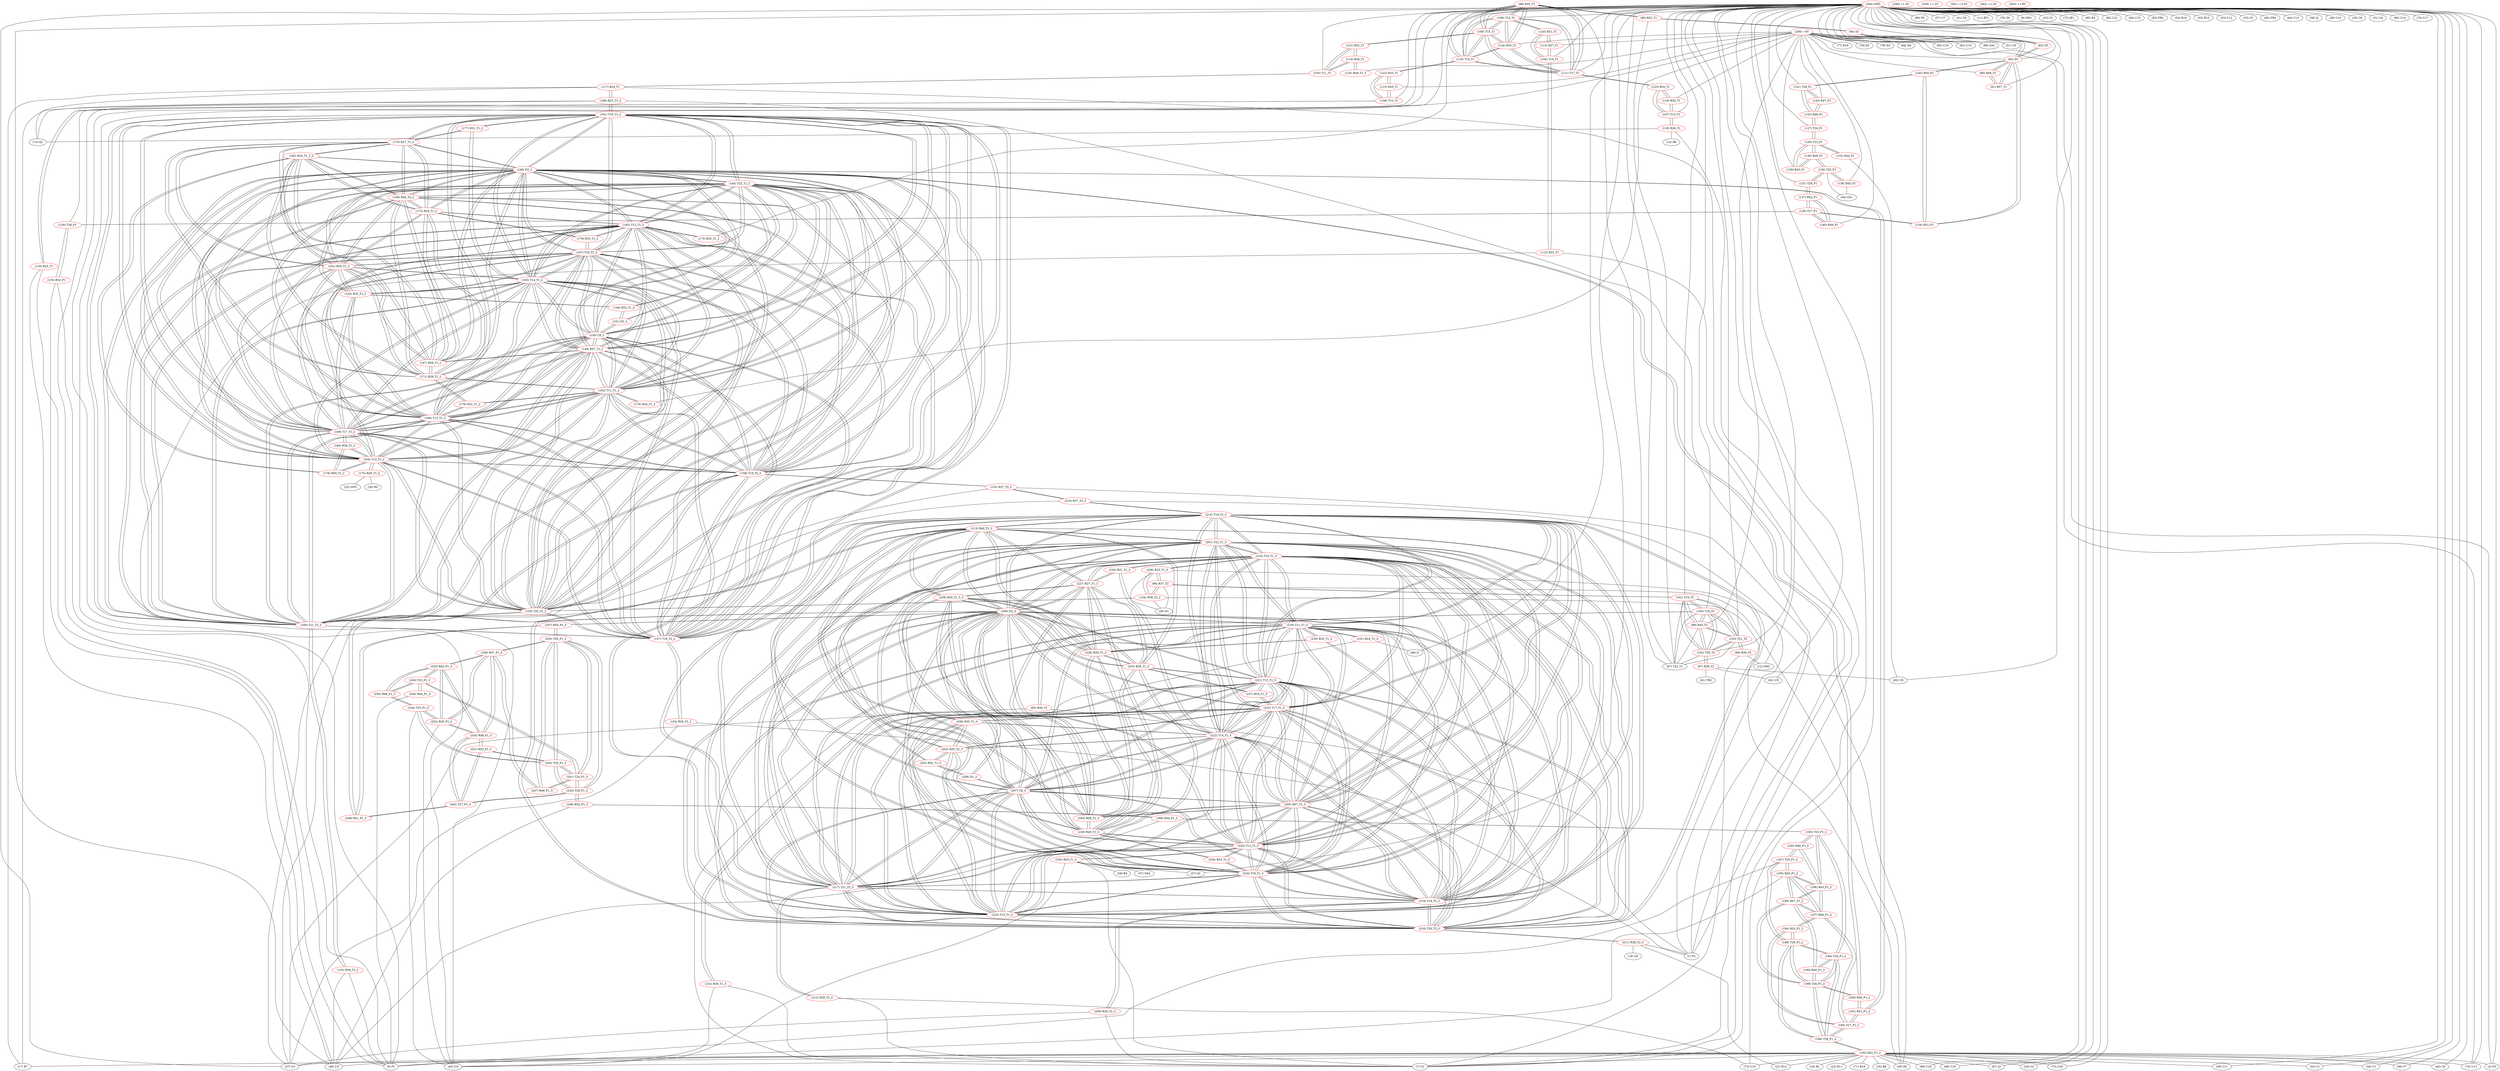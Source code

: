 graph {
	88 [label="(88) R35_T2" color=red]
	89 [label="(89) R52_T1"]
	87 [label="(87) T22_T1"]
	108 [label="(108) T14_T1"]
	109 [label="(109) T15_T1"]
	111 [label="(111) T17_T1"]
	110 [label="(110) T16_T1"]
	124 [label="(124) R35_T1"]
	89 [label="(89) R52_T1" color=red]
	94 [label="(94) D1"]
	88 [label="(88) R35_T2"]
	87 [label="(87) T22_T1"]
	90 [label="(90) R58_T1" color=red]
	91 [label="(91) R57_T1"]
	92 [label="(92) D2"]
	91 [label="(91) R57_T1" color=red]
	92 [label="(92) D2"]
	90 [label="(90) R58_T1"]
	92 [label="(92) D2" color=red]
	94 [label="(94) D1"]
	93 [label="(93) C8"]
	91 [label="(91) R57_T1"]
	90 [label="(90) R58_T1"]
	134 [label="(134) R51_P1"]
	143 [label="(143) R50_P1"]
	93 [label="(93) C8" color=red]
	94 [label="(94) D1"]
	92 [label="(92) D2"]
	94 [label="(94) D1" color=red]
	92 [label="(92) D2"]
	93 [label="(93) C8"]
	89 [label="(89) R52_T1"]
	95 [label="(95) R36_T2" color=red]
	1 [label="(1) P2"]
	37 [label="(37) U3"]
	100 [label="(100) T18_T2"]
	96 [label="(96) R37_T2" color=red]
	29 [label="(29) D1"]
	30 [label="(30) R3"]
	154 [label="(154) R38_T2_2"]
	226 [label="(226) R23_T1_3"]
	101 [label="(101) T19_T2"]
	97 [label="(97) R38_T2" color=red]
	62 [label="(62) U9"]
	63 [label="(63) U8"]
	61 [label="(61) TR2"]
	102 [label="(102) T20_T2"]
	98 [label="(98) R39_T2" color=red]
	12 [label="(12) SW2"]
	7 [label="(7) U2"]
	103 [label="(103) T21_T2"]
	99 [label="(99) R40_T2" color=red]
	102 [label="(102) T20_T2"]
	103 [label="(103) T21_T2"]
	101 [label="(101) T19_T2"]
	87 [label="(87) T22_T1"]
	100 [label="(100) T18_T2"]
	100 [label="(100) T18_T2" color=red]
	102 [label="(102) T20_T2"]
	103 [label="(103) T21_T2"]
	101 [label="(101) T19_T2"]
	99 [label="(99) R40_T2"]
	87 [label="(87) T22_T1"]
	95 [label="(95) R36_T2"]
	101 [label="(101) T19_T2" color=red]
	102 [label="(102) T20_T2"]
	103 [label="(103) T21_T2"]
	99 [label="(99) R40_T2"]
	87 [label="(87) T22_T1"]
	100 [label="(100) T18_T2"]
	96 [label="(96) R37_T2"]
	102 [label="(102) T20_T2" color=red]
	103 [label="(103) T21_T2"]
	101 [label="(101) T19_T2"]
	99 [label="(99) R40_T2"]
	87 [label="(87) T22_T1"]
	100 [label="(100) T18_T2"]
	97 [label="(97) R38_T2"]
	103 [label="(103) T21_T2" color=red]
	102 [label="(102) T20_T2"]
	101 [label="(101) T19_T2"]
	99 [label="(99) R40_T2"]
	87 [label="(87) T22_T1"]
	100 [label="(100) T18_T2"]
	98 [label="(98) R39_T2"]
	104 [label="(104) T10_T1" color=red]
	112 [label="(112) R23_T1"]
	120 [label="(120) R31_T1"]
	113 [label="(113) R27_T1"]
	105 [label="(105) T11_T1" color=red]
	117 [label="(117) R24_T1"]
	121 [label="(121) R32_T1"]
	114 [label="(114) R28_T1"]
	106 [label="(106) T12_T1" color=red]
	122 [label="(122) R33_T1"]
	115 [label="(115) R29_T1"]
	116 [label="(116) R25_T1"]
	107 [label="(107) T13_T1" color=red]
	123 [label="(123) R34_T1"]
	119 [label="(119) R30_T1"]
	118 [label="(118) R26_T1"]
	108 [label="(108) T14_T1" color=red]
	109 [label="(109) T15_T1"]
	111 [label="(111) T17_T1"]
	110 [label="(110) T16_T1"]
	124 [label="(124) R35_T1"]
	88 [label="(88) R35_T2"]
	120 [label="(120) R31_T1"]
	109 [label="(109) T15_T1" color=red]
	108 [label="(108) T14_T1"]
	111 [label="(111) T17_T1"]
	110 [label="(110) T16_T1"]
	124 [label="(124) R35_T1"]
	88 [label="(88) R35_T2"]
	121 [label="(121) R32_T1"]
	110 [label="(110) T16_T1" color=red]
	108 [label="(108) T14_T1"]
	109 [label="(109) T15_T1"]
	111 [label="(111) T17_T1"]
	124 [label="(124) R35_T1"]
	88 [label="(88) R35_T2"]
	122 [label="(122) R33_T1"]
	111 [label="(111) T17_T1" color=red]
	108 [label="(108) T14_T1"]
	109 [label="(109) T15_T1"]
	110 [label="(110) T16_T1"]
	124 [label="(124) R35_T1"]
	88 [label="(88) R35_T2"]
	123 [label="(123) R34_T1"]
	112 [label="(112) R23_T1" color=red]
	7 [label="(7) U2"]
	43 [label="(43) U4"]
	104 [label="(104) T10_T1"]
	113 [label="(113) R27_T1" color=red]
	120 [label="(120) R31_T1"]
	104 [label="(104) T10_T1"]
	114 [label="(114) R28_T1" color=red]
	121 [label="(121) R32_T1"]
	105 [label="(105) T11_T1"]
	125 [label="(125) R28_T1_T"]
	115 [label="(115) R29_T1" color=red]
	122 [label="(122) R33_T1"]
	106 [label="(106) T12_T1"]
	116 [label="(116) R25_T1" color=red]
	40 [label="(40) U5"]
	0 [label="(0) P1"]
	106 [label="(106) T12_T1"]
	117 [label="(117) R24_T1" color=red]
	1 [label="(1) P2"]
	17 [label="(17) R7"]
	13 [label="(13) Q2"]
	169 [label="(169) R23_T1_2"]
	105 [label="(105) T11_T1"]
	118 [label="(118) R26_T1" color=red]
	7 [label="(7) U2"]
	13 [label="(13) Q2"]
	14 [label="(14) R6"]
	107 [label="(107) T13_T1"]
	119 [label="(119) R30_T1" color=red]
	107 [label="(107) T13_T1"]
	123 [label="(123) R34_T1"]
	120 [label="(120) R31_T1" color=red]
	113 [label="(113) R27_T1"]
	104 [label="(104) T10_T1"]
	108 [label="(108) T14_T1"]
	121 [label="(121) R32_T1" color=red]
	109 [label="(109) T15_T1"]
	105 [label="(105) T11_T1"]
	114 [label="(114) R28_T1"]
	122 [label="(122) R33_T1" color=red]
	110 [label="(110) T16_T1"]
	115 [label="(115) R29_T1"]
	106 [label="(106) T12_T1"]
	123 [label="(123) R34_T1" color=red]
	111 [label="(111) T17_T1"]
	107 [label="(107) T13_T1"]
	119 [label="(119) R30_T1"]
	124 [label="(124) R35_T1" color=red]
	108 [label="(108) T14_T1"]
	109 [label="(109) T15_T1"]
	111 [label="(111) T17_T1"]
	110 [label="(110) T16_T1"]
	88 [label="(88) R35_T2"]
	125 [label="(125) R28_T1_T" color=red]
	114 [label="(114) R28_T1"]
	126 [label="(126) T23_P1" color=red]
	136 [label="(136) R48_P1"]
	139 [label="(139) R43_P1"]
	127 [label="(127) T24_P1"]
	132 [label="(132) R44_P1"]
	127 [label="(127) T24_P1" color=red]
	133 [label="(133) R46_P1"]
	126 [label="(126) T23_P1"]
	128 [label="(128) T27_P1" color=red]
	134 [label="(134) R51_P1"]
	129 [label="(129) T28_P1"]
	137 [label="(137) R53_P1"]
	140 [label="(140) R49_P1"]
	129 [label="(129) T28_P1" color=red]
	135 [label="(135) R52_P1"]
	128 [label="(128) T27_P1"]
	130 [label="(130) T25_P1" color=red]
	131 [label="(131) T29_P1"]
	136 [label="(136) R48_P1"]
	138 [label="(138) R45_P1"]
	44 [label="(44) GS1"]
	131 [label="(131) T29_P1" color=red]
	130 [label="(130) T25_P1"]
	137 [label="(137) R53_P1"]
	132 [label="(132) R44_P1" color=red]
	63 [label="(63) U8"]
	126 [label="(126) T23_P1"]
	133 [label="(133) R46_P1" color=red]
	141 [label="(141) T26_P1"]
	142 [label="(142) R47_P1"]
	127 [label="(127) T24_P1"]
	134 [label="(134) R51_P1" color=red]
	128 [label="(128) T27_P1"]
	143 [label="(143) R50_P1"]
	92 [label="(92) D2"]
	135 [label="(135) R52_P1" color=red]
	40 [label="(40) U5"]
	0 [label="(0) P1"]
	129 [label="(129) T28_P1"]
	136 [label="(136) R48_P1" color=red]
	130 [label="(130) T25_P1"]
	126 [label="(126) T23_P1"]
	139 [label="(139) R43_P1"]
	137 [label="(137) R53_P1" color=red]
	131 [label="(131) T29_P1"]
	128 [label="(128) T27_P1"]
	140 [label="(140) R49_P1"]
	138 [label="(138) R45_P1" color=red]
	130 [label="(130) T25_P1"]
	44 [label="(44) GS1"]
	139 [label="(139) R43_P1" color=red]
	136 [label="(136) R48_P1"]
	126 [label="(126) T23_P1"]
	140 [label="(140) R49_P1" color=red]
	128 [label="(128) T27_P1"]
	137 [label="(137) R53_P1"]
	141 [label="(141) T26_P1" color=red]
	143 [label="(143) R50_P1"]
	133 [label="(133) R46_P1"]
	142 [label="(142) R47_P1"]
	142 [label="(142) R47_P1" color=red]
	141 [label="(141) T26_P1"]
	133 [label="(133) R46_P1"]
	143 [label="(143) R50_P1" color=red]
	141 [label="(141) T26_P1"]
	134 [label="(134) R51_P1"]
	92 [label="(92) D2"]
	144 [label="(144) T22_T1_2" color=red]
	161 [label="(161) T10_T1_2"]
	162 [label="(162) T11_T1_2"]
	163 [label="(163) T12_T1_2"]
	164 [label="(164) T13_T1_2"]
	159 [label="(159) T20_T2_2"]
	165 [label="(165) T14_T1_2"]
	166 [label="(166) T15_T1_2"]
	157 [label="(157) T18_T2_2"]
	160 [label="(160) T21_T2_2"]
	158 [label="(158) T19_T2_2"]
	150 [label="(150) C8_2"]
	167 [label="(167) T16_T1_2"]
	168 [label="(168) T17_T1_2"]
	149 [label="(149) D2_2"]
	148 [label="(148) R57_T1_2"]
	145 [label="(145) R35_T2_2"]
	146 [label="(146) R52_T1_2"]
	156 [label="(156) R40_T2_2"]
	145 [label="(145) R35_T2_2" color=red]
	146 [label="(146) R52_T1_2"]
	144 [label="(144) T22_T1_2"]
	165 [label="(165) T14_T1_2"]
	166 [label="(166) T15_T1_2"]
	168 [label="(168) T17_T1_2"]
	167 [label="(167) T16_T1_2"]
	181 [label="(181) R35_T1_2"]
	146 [label="(146) R52_T1_2" color=red]
	151 [label="(151) D1_2"]
	145 [label="(145) R35_T2_2"]
	144 [label="(144) T22_T1_2"]
	147 [label="(147) R58_T1_2" color=red]
	149 [label="(149) D2_2"]
	156 [label="(156) R40_T2_2"]
	170 [label="(170) R27_T1_2"]
	171 [label="(171) R28_T1_2"]
	172 [label="(172) R29_T1_2"]
	182 [label="(182) R30_T1_T_2"]
	181 [label="(181) R35_T1_2"]
	148 [label="(148) R57_T1_2"]
	148 [label="(148) R57_T1_2" color=red]
	161 [label="(161) T10_T1_2"]
	162 [label="(162) T11_T1_2"]
	163 [label="(163) T12_T1_2"]
	164 [label="(164) T13_T1_2"]
	159 [label="(159) T20_T2_2"]
	165 [label="(165) T14_T1_2"]
	166 [label="(166) T15_T1_2"]
	157 [label="(157) T18_T2_2"]
	160 [label="(160) T21_T2_2"]
	158 [label="(158) T19_T2_2"]
	150 [label="(150) C8_2"]
	167 [label="(167) T16_T1_2"]
	168 [label="(168) T17_T1_2"]
	149 [label="(149) D2_2"]
	144 [label="(144) T22_T1_2"]
	147 [label="(147) R58_T1_2"]
	149 [label="(149) D2_2" color=red]
	147 [label="(147) R58_T1_2"]
	156 [label="(156) R40_T2_2"]
	170 [label="(170) R27_T1_2"]
	171 [label="(171) R28_T1_2"]
	172 [label="(172) R29_T1_2"]
	182 [label="(182) R30_T1_T_2"]
	181 [label="(181) R35_T1_2"]
	161 [label="(161) T10_T1_2"]
	162 [label="(162) T11_T1_2"]
	163 [label="(163) T12_T1_2"]
	164 [label="(164) T13_T1_2"]
	159 [label="(159) T20_T2_2"]
	165 [label="(165) T14_T1_2"]
	166 [label="(166) T15_T1_2"]
	157 [label="(157) T18_T2_2"]
	160 [label="(160) T21_T2_2"]
	158 [label="(158) T19_T2_2"]
	150 [label="(150) C8_2"]
	167 [label="(167) T16_T1_2"]
	168 [label="(168) T17_T1_2"]
	144 [label="(144) T22_T1_2"]
	148 [label="(148) R57_T1_2"]
	151 [label="(151) D1_2"]
	191 [label="(191) R51_P1_2"]
	200 [label="(200) R50_P1_2"]
	150 [label="(150) C8_2" color=red]
	161 [label="(161) T10_T1_2"]
	162 [label="(162) T11_T1_2"]
	163 [label="(163) T12_T1_2"]
	164 [label="(164) T13_T1_2"]
	159 [label="(159) T20_T2_2"]
	165 [label="(165) T14_T1_2"]
	166 [label="(166) T15_T1_2"]
	157 [label="(157) T18_T2_2"]
	160 [label="(160) T21_T2_2"]
	158 [label="(158) T19_T2_2"]
	167 [label="(167) T16_T1_2"]
	168 [label="(168) T17_T1_2"]
	149 [label="(149) D2_2"]
	144 [label="(144) T22_T1_2"]
	148 [label="(148) R57_T1_2"]
	151 [label="(151) D1_2"]
	151 [label="(151) D1_2" color=red]
	149 [label="(149) D2_2"]
	150 [label="(150) C8_2"]
	146 [label="(146) R52_T1_2"]
	152 [label="(152) R36_T2_2" color=red]
	1 [label="(1) P2"]
	37 [label="(37) U3"]
	157 [label="(157) T18_T2_2"]
	153 [label="(153) R37_T2_2" color=red]
	37 [label="(37) U3"]
	1 [label="(1) P2"]
	210 [label="(210) R37_T2_3"]
	158 [label="(158) T19_T2_2"]
	154 [label="(154) R38_T2_2" color=red]
	29 [label="(29) D1"]
	30 [label="(30) R3"]
	96 [label="(96) R37_T2"]
	226 [label="(226) R23_T1_3"]
	159 [label="(159) T20_T2_2"]
	155 [label="(155) R39_T2_2" color=red]
	0 [label="(0) P1"]
	40 [label="(40) U5"]
	160 [label="(160) T21_T2_2"]
	156 [label="(156) R40_T2_2" color=red]
	149 [label="(149) D2_2"]
	147 [label="(147) R58_T1_2"]
	170 [label="(170) R27_T1_2"]
	171 [label="(171) R28_T1_2"]
	172 [label="(172) R29_T1_2"]
	182 [label="(182) R30_T1_T_2"]
	181 [label="(181) R35_T1_2"]
	159 [label="(159) T20_T2_2"]
	160 [label="(160) T21_T2_2"]
	158 [label="(158) T19_T2_2"]
	144 [label="(144) T22_T1_2"]
	157 [label="(157) T18_T2_2"]
	157 [label="(157) T18_T2_2" color=red]
	161 [label="(161) T10_T1_2"]
	162 [label="(162) T11_T1_2"]
	163 [label="(163) T12_T1_2"]
	164 [label="(164) T13_T1_2"]
	159 [label="(159) T20_T2_2"]
	165 [label="(165) T14_T1_2"]
	166 [label="(166) T15_T1_2"]
	160 [label="(160) T21_T2_2"]
	158 [label="(158) T19_T2_2"]
	150 [label="(150) C8_2"]
	167 [label="(167) T16_T1_2"]
	168 [label="(168) T17_T1_2"]
	149 [label="(149) D2_2"]
	144 [label="(144) T22_T1_2"]
	148 [label="(148) R57_T1_2"]
	156 [label="(156) R40_T2_2"]
	152 [label="(152) R36_T2_2"]
	158 [label="(158) T19_T2_2" color=red]
	161 [label="(161) T10_T1_2"]
	162 [label="(162) T11_T1_2"]
	163 [label="(163) T12_T1_2"]
	164 [label="(164) T13_T1_2"]
	159 [label="(159) T20_T2_2"]
	165 [label="(165) T14_T1_2"]
	166 [label="(166) T15_T1_2"]
	157 [label="(157) T18_T2_2"]
	160 [label="(160) T21_T2_2"]
	150 [label="(150) C8_2"]
	167 [label="(167) T16_T1_2"]
	168 [label="(168) T17_T1_2"]
	149 [label="(149) D2_2"]
	144 [label="(144) T22_T1_2"]
	148 [label="(148) R57_T1_2"]
	156 [label="(156) R40_T2_2"]
	153 [label="(153) R37_T2_2"]
	159 [label="(159) T20_T2_2" color=red]
	161 [label="(161) T10_T1_2"]
	162 [label="(162) T11_T1_2"]
	163 [label="(163) T12_T1_2"]
	164 [label="(164) T13_T1_2"]
	165 [label="(165) T14_T1_2"]
	166 [label="(166) T15_T1_2"]
	157 [label="(157) T18_T2_2"]
	160 [label="(160) T21_T2_2"]
	158 [label="(158) T19_T2_2"]
	150 [label="(150) C8_2"]
	167 [label="(167) T16_T1_2"]
	168 [label="(168) T17_T1_2"]
	149 [label="(149) D2_2"]
	144 [label="(144) T22_T1_2"]
	148 [label="(148) R57_T1_2"]
	156 [label="(156) R40_T2_2"]
	154 [label="(154) R38_T2_2"]
	160 [label="(160) T21_T2_2" color=red]
	161 [label="(161) T10_T1_2"]
	162 [label="(162) T11_T1_2"]
	163 [label="(163) T12_T1_2"]
	164 [label="(164) T13_T1_2"]
	159 [label="(159) T20_T2_2"]
	165 [label="(165) T14_T1_2"]
	166 [label="(166) T15_T1_2"]
	157 [label="(157) T18_T2_2"]
	158 [label="(158) T19_T2_2"]
	150 [label="(150) C8_2"]
	167 [label="(167) T16_T1_2"]
	168 [label="(168) T17_T1_2"]
	149 [label="(149) D2_2"]
	144 [label="(144) T22_T1_2"]
	148 [label="(148) R57_T1_2"]
	156 [label="(156) R40_T2_2"]
	155 [label="(155) R39_T2_2"]
	161 [label="(161) T10_T1_2" color=red]
	162 [label="(162) T11_T1_2"]
	163 [label="(163) T12_T1_2"]
	164 [label="(164) T13_T1_2"]
	159 [label="(159) T20_T2_2"]
	165 [label="(165) T14_T1_2"]
	166 [label="(166) T15_T1_2"]
	157 [label="(157) T18_T2_2"]
	160 [label="(160) T21_T2_2"]
	158 [label="(158) T19_T2_2"]
	150 [label="(150) C8_2"]
	167 [label="(167) T16_T1_2"]
	168 [label="(168) T17_T1_2"]
	149 [label="(149) D2_2"]
	144 [label="(144) T22_T1_2"]
	148 [label="(148) R57_T1_2"]
	169 [label="(169) R23_T1_2"]
	177 [label="(177) R31_T1_2"]
	170 [label="(170) R27_T1_2"]
	162 [label="(162) T11_T1_2" color=red]
	161 [label="(161) T10_T1_2"]
	163 [label="(163) T12_T1_2"]
	164 [label="(164) T13_T1_2"]
	159 [label="(159) T20_T2_2"]
	165 [label="(165) T14_T1_2"]
	166 [label="(166) T15_T1_2"]
	157 [label="(157) T18_T2_2"]
	160 [label="(160) T21_T2_2"]
	158 [label="(158) T19_T2_2"]
	150 [label="(150) C8_2"]
	167 [label="(167) T16_T1_2"]
	168 [label="(168) T17_T1_2"]
	149 [label="(149) D2_2"]
	144 [label="(144) T22_T1_2"]
	148 [label="(148) R57_T1_2"]
	174 [label="(174) R24_T1_2"]
	178 [label="(178) R32_T1_2"]
	171 [label="(171) R28_T1_2"]
	163 [label="(163) T12_T1_2" color=red]
	161 [label="(161) T10_T1_2"]
	162 [label="(162) T11_T1_2"]
	164 [label="(164) T13_T1_2"]
	159 [label="(159) T20_T2_2"]
	165 [label="(165) T14_T1_2"]
	166 [label="(166) T15_T1_2"]
	157 [label="(157) T18_T2_2"]
	160 [label="(160) T21_T2_2"]
	158 [label="(158) T19_T2_2"]
	150 [label="(150) C8_2"]
	167 [label="(167) T16_T1_2"]
	168 [label="(168) T17_T1_2"]
	149 [label="(149) D2_2"]
	144 [label="(144) T22_T1_2"]
	148 [label="(148) R57_T1_2"]
	179 [label="(179) R33_T1_2"]
	172 [label="(172) R29_T1_2"]
	173 [label="(173) R25_T1_2"]
	164 [label="(164) T13_T1_2" color=red]
	161 [label="(161) T10_T1_2"]
	162 [label="(162) T11_T1_2"]
	163 [label="(163) T12_T1_2"]
	159 [label="(159) T20_T2_2"]
	165 [label="(165) T14_T1_2"]
	166 [label="(166) T15_T1_2"]
	157 [label="(157) T18_T2_2"]
	160 [label="(160) T21_T2_2"]
	158 [label="(158) T19_T2_2"]
	150 [label="(150) C8_2"]
	167 [label="(167) T16_T1_2"]
	168 [label="(168) T17_T1_2"]
	149 [label="(149) D2_2"]
	144 [label="(144) T22_T1_2"]
	148 [label="(148) R57_T1_2"]
	180 [label="(180) R34_T1_2"]
	176 [label="(176) R30_T1_2"]
	175 [label="(175) R26_T1_2"]
	165 [label="(165) T14_T1_2" color=red]
	161 [label="(161) T10_T1_2"]
	162 [label="(162) T11_T1_2"]
	163 [label="(163) T12_T1_2"]
	164 [label="(164) T13_T1_2"]
	159 [label="(159) T20_T2_2"]
	166 [label="(166) T15_T1_2"]
	157 [label="(157) T18_T2_2"]
	160 [label="(160) T21_T2_2"]
	158 [label="(158) T19_T2_2"]
	150 [label="(150) C8_2"]
	167 [label="(167) T16_T1_2"]
	168 [label="(168) T17_T1_2"]
	149 [label="(149) D2_2"]
	144 [label="(144) T22_T1_2"]
	148 [label="(148) R57_T1_2"]
	181 [label="(181) R35_T1_2"]
	145 [label="(145) R35_T2_2"]
	177 [label="(177) R31_T1_2"]
	166 [label="(166) T15_T1_2" color=red]
	161 [label="(161) T10_T1_2"]
	162 [label="(162) T11_T1_2"]
	163 [label="(163) T12_T1_2"]
	164 [label="(164) T13_T1_2"]
	159 [label="(159) T20_T2_2"]
	165 [label="(165) T14_T1_2"]
	157 [label="(157) T18_T2_2"]
	160 [label="(160) T21_T2_2"]
	158 [label="(158) T19_T2_2"]
	150 [label="(150) C8_2"]
	167 [label="(167) T16_T1_2"]
	168 [label="(168) T17_T1_2"]
	149 [label="(149) D2_2"]
	144 [label="(144) T22_T1_2"]
	148 [label="(148) R57_T1_2"]
	181 [label="(181) R35_T1_2"]
	145 [label="(145) R35_T2_2"]
	178 [label="(178) R32_T1_2"]
	167 [label="(167) T16_T1_2" color=red]
	161 [label="(161) T10_T1_2"]
	162 [label="(162) T11_T1_2"]
	163 [label="(163) T12_T1_2"]
	164 [label="(164) T13_T1_2"]
	159 [label="(159) T20_T2_2"]
	165 [label="(165) T14_T1_2"]
	166 [label="(166) T15_T1_2"]
	157 [label="(157) T18_T2_2"]
	160 [label="(160) T21_T2_2"]
	158 [label="(158) T19_T2_2"]
	150 [label="(150) C8_2"]
	168 [label="(168) T17_T1_2"]
	149 [label="(149) D2_2"]
	144 [label="(144) T22_T1_2"]
	148 [label="(148) R57_T1_2"]
	181 [label="(181) R35_T1_2"]
	145 [label="(145) R35_T2_2"]
	179 [label="(179) R33_T1_2"]
	168 [label="(168) T17_T1_2" color=red]
	161 [label="(161) T10_T1_2"]
	162 [label="(162) T11_T1_2"]
	163 [label="(163) T12_T1_2"]
	164 [label="(164) T13_T1_2"]
	159 [label="(159) T20_T2_2"]
	165 [label="(165) T14_T1_2"]
	166 [label="(166) T15_T1_2"]
	157 [label="(157) T18_T2_2"]
	160 [label="(160) T21_T2_2"]
	158 [label="(158) T19_T2_2"]
	150 [label="(150) C8_2"]
	167 [label="(167) T16_T1_2"]
	149 [label="(149) D2_2"]
	144 [label="(144) T22_T1_2"]
	148 [label="(148) R57_T1_2"]
	181 [label="(181) R35_T1_2"]
	145 [label="(145) R35_T2_2"]
	180 [label="(180) R34_T1_2"]
	169 [label="(169) R23_T1_2" color=red]
	1 [label="(1) P2"]
	17 [label="(17) R7"]
	13 [label="(13) Q2"]
	117 [label="(117) R24_T1"]
	161 [label="(161) T10_T1_2"]
	170 [label="(170) R27_T1_2" color=red]
	149 [label="(149) D2_2"]
	147 [label="(147) R58_T1_2"]
	156 [label="(156) R40_T2_2"]
	171 [label="(171) R28_T1_2"]
	172 [label="(172) R29_T1_2"]
	182 [label="(182) R30_T1_T_2"]
	181 [label="(181) R35_T1_2"]
	177 [label="(177) R31_T1_2"]
	161 [label="(161) T10_T1_2"]
	171 [label="(171) R28_T1_2" color=red]
	149 [label="(149) D2_2"]
	147 [label="(147) R58_T1_2"]
	156 [label="(156) R40_T2_2"]
	170 [label="(170) R27_T1_2"]
	172 [label="(172) R29_T1_2"]
	182 [label="(182) R30_T1_T_2"]
	181 [label="(181) R35_T1_2"]
	178 [label="(178) R32_T1_2"]
	162 [label="(162) T11_T1_2"]
	172 [label="(172) R29_T1_2" color=red]
	149 [label="(149) D2_2"]
	147 [label="(147) R58_T1_2"]
	156 [label="(156) R40_T2_2"]
	170 [label="(170) R27_T1_2"]
	171 [label="(171) R28_T1_2"]
	182 [label="(182) R30_T1_T_2"]
	181 [label="(181) R35_T1_2"]
	179 [label="(179) R33_T1_2"]
	163 [label="(163) T12_T1_2"]
	173 [label="(173) R25_T1_2" color=red]
	163 [label="(163) T12_T1_2"]
	174 [label="(174) R24_T1_2" color=red]
	162 [label="(162) T11_T1_2"]
	175 [label="(175) R26_T1_2" color=red]
	26 [label="(26) R5"]
	25 [label="(25) SW3"]
	164 [label="(164) T13_T1_2"]
	176 [label="(176) R30_T1_2" color=red]
	164 [label="(164) T13_T1_2"]
	180 [label="(180) R34_T1_2"]
	182 [label="(182) R30_T1_T_2"]
	177 [label="(177) R31_T1_2" color=red]
	170 [label="(170) R27_T1_2"]
	161 [label="(161) T10_T1_2"]
	165 [label="(165) T14_T1_2"]
	178 [label="(178) R32_T1_2" color=red]
	166 [label="(166) T15_T1_2"]
	162 [label="(162) T11_T1_2"]
	171 [label="(171) R28_T1_2"]
	179 [label="(179) R33_T1_2" color=red]
	167 [label="(167) T16_T1_2"]
	172 [label="(172) R29_T1_2"]
	163 [label="(163) T12_T1_2"]
	180 [label="(180) R34_T1_2" color=red]
	168 [label="(168) T17_T1_2"]
	164 [label="(164) T13_T1_2"]
	176 [label="(176) R30_T1_2"]
	181 [label="(181) R35_T1_2" color=red]
	149 [label="(149) D2_2"]
	147 [label="(147) R58_T1_2"]
	156 [label="(156) R40_T2_2"]
	170 [label="(170) R27_T1_2"]
	171 [label="(171) R28_T1_2"]
	172 [label="(172) R29_T1_2"]
	182 [label="(182) R30_T1_T_2"]
	165 [label="(165) T14_T1_2"]
	166 [label="(166) T15_T1_2"]
	168 [label="(168) T17_T1_2"]
	167 [label="(167) T16_T1_2"]
	145 [label="(145) R35_T2_2"]
	182 [label="(182) R30_T1_T_2" color=red]
	149 [label="(149) D2_2"]
	147 [label="(147) R58_T1_2"]
	156 [label="(156) R40_T2_2"]
	170 [label="(170) R27_T1_2"]
	171 [label="(171) R28_T1_2"]
	172 [label="(172) R29_T1_2"]
	181 [label="(181) R35_T1_2"]
	176 [label="(176) R30_T1_2"]
	183 [label="(183) T23_P1_2" color=red]
	193 [label="(193) R48_P1_2"]
	196 [label="(196) R43_P1_2"]
	184 [label="(184) T24_P1_2"]
	189 [label="(189) R44_P1_2"]
	184 [label="(184) T24_P1_2" color=red]
	198 [label="(198) T26_P1_2"]
	188 [label="(188) T29_P1_2"]
	186 [label="(186) T28_P1_2"]
	190 [label="(190) R46_P1_2"]
	183 [label="(183) T23_P1_2"]
	185 [label="(185) T27_P1_2" color=red]
	191 [label="(191) R51_P1_2"]
	186 [label="(186) T28_P1_2"]
	194 [label="(194) R53_P1_2"]
	197 [label="(197) R49_P1_2"]
	186 [label="(186) T28_P1_2" color=red]
	198 [label="(198) T26_P1_2"]
	184 [label="(184) T24_P1_2"]
	188 [label="(188) T29_P1_2"]
	192 [label="(192) R52_P1_2"]
	185 [label="(185) T27_P1_2"]
	187 [label="(187) T25_P1_2" color=red]
	188 [label="(188) T29_P1_2"]
	193 [label="(193) R48_P1_2"]
	195 [label="(195) R45_P1_2"]
	0 [label="(0) P1"]
	188 [label="(188) T29_P1_2" color=red]
	198 [label="(198) T26_P1_2"]
	184 [label="(184) T24_P1_2"]
	186 [label="(186) T28_P1_2"]
	187 [label="(187) T25_P1_2"]
	194 [label="(194) R53_P1_2"]
	189 [label="(189) R44_P1_2" color=red]
	40 [label="(40) U5"]
	249 [label="(249) R52_P1_3"]
	183 [label="(183) T23_P1_2"]
	190 [label="(190) R46_P1_2" color=red]
	198 [label="(198) T26_P1_2"]
	199 [label="(199) R47_P1_2"]
	184 [label="(184) T24_P1_2"]
	191 [label="(191) R51_P1_2" color=red]
	185 [label="(185) T27_P1_2"]
	200 [label="(200) R50_P1_2"]
	149 [label="(149) D2_2"]
	192 [label="(192) R52_P1_2" color=red]
	30 [label="(30) R3"]
	69 [label="(69) C18"]
	73 [label="(73) U10"]
	68 [label="(68) C16"]
	67 [label="(67) J3"]
	21 [label="(21) R12"]
	22 [label="(22) R11"]
	24 [label="(24) C3"]
	71 [label="(71) R18"]
	74 [label="(74) U11"]
	75 [label="(75) C20"]
	39 [label="(39) C11"]
	7 [label="(7) U2"]
	37 [label="(37) U3"]
	16 [label="(16) R8"]
	32 [label="(32) C1"]
	34 [label="(34) U1"]
	36 [label="(36) C7"]
	2 [label="(2) P3"]
	43 [label="(43) U4"]
	10 [label="(10) R1"]
	42 [label="(42) C9"]
	17 [label="(17) R7"]
	0 [label="(0) P1"]
	40 [label="(40) U5"]
	186 [label="(186) T28_P1_2"]
	193 [label="(193) R48_P1_2" color=red]
	187 [label="(187) T25_P1_2"]
	183 [label="(183) T23_P1_2"]
	196 [label="(196) R43_P1_2"]
	194 [label="(194) R53_P1_2" color=red]
	188 [label="(188) T29_P1_2"]
	185 [label="(185) T27_P1_2"]
	197 [label="(197) R49_P1_2"]
	195 [label="(195) R45_P1_2" color=red]
	199 [label="(199) R47_P1_2"]
	196 [label="(196) R43_P1_2"]
	197 [label="(197) R49_P1_2"]
	187 [label="(187) T25_P1_2"]
	0 [label="(0) P1"]
	196 [label="(196) R43_P1_2" color=red]
	193 [label="(193) R48_P1_2"]
	183 [label="(183) T23_P1_2"]
	199 [label="(199) R47_P1_2"]
	195 [label="(195) R45_P1_2"]
	197 [label="(197) R49_P1_2"]
	197 [label="(197) R49_P1_2" color=red]
	199 [label="(199) R47_P1_2"]
	195 [label="(195) R45_P1_2"]
	196 [label="(196) R43_P1_2"]
	185 [label="(185) T27_P1_2"]
	194 [label="(194) R53_P1_2"]
	198 [label="(198) T26_P1_2" color=red]
	200 [label="(200) R50_P1_2"]
	184 [label="(184) T24_P1_2"]
	188 [label="(188) T29_P1_2"]
	186 [label="(186) T28_P1_2"]
	190 [label="(190) R46_P1_2"]
	199 [label="(199) R47_P1_2"]
	199 [label="(199) R47_P1_2" color=red]
	195 [label="(195) R45_P1_2"]
	196 [label="(196) R43_P1_2"]
	197 [label="(197) R49_P1_2"]
	198 [label="(198) T26_P1_2"]
	190 [label="(190) R46_P1_2"]
	200 [label="(200) R50_P1_2" color=red]
	198 [label="(198) T26_P1_2"]
	191 [label="(191) R51_P1_2"]
	149 [label="(149) D2_2"]
	201 [label="(201) T22_T1_3" color=red]
	218 [label="(218) T10_T1_3"]
	219 [label="(219) T11_T1_3"]
	220 [label="(220) T12_T1_3"]
	221 [label="(221) T13_T1_3"]
	216 [label="(216) T20_T2_3"]
	222 [label="(222) T14_T1_3"]
	223 [label="(223) T15_T1_3"]
	214 [label="(214) T18_T2_3"]
	217 [label="(217) T21_T2_3"]
	215 [label="(215) T19_T2_3"]
	207 [label="(207) C8_3"]
	224 [label="(224) T16_T1_3"]
	225 [label="(225) T17_T1_3"]
	206 [label="(206) D2_3"]
	205 [label="(205) R57_T1_3"]
	202 [label="(202) R35_T2_3"]
	203 [label="(203) R52_T1_3"]
	213 [label="(213) R40_T2_3"]
	202 [label="(202) R35_T2_3" color=red]
	203 [label="(203) R52_T1_3"]
	201 [label="(201) T22_T1_3"]
	222 [label="(222) T14_T1_3"]
	223 [label="(223) T15_T1_3"]
	225 [label="(225) T17_T1_3"]
	224 [label="(224) T16_T1_3"]
	238 [label="(238) R35_T1_3"]
	203 [label="(203) R52_T1_3" color=red]
	208 [label="(208) D1_3"]
	202 [label="(202) R35_T2_3"]
	201 [label="(201) T22_T1_3"]
	204 [label="(204) R58_T1_3" color=red]
	206 [label="(206) D2_3"]
	213 [label="(213) R40_T2_3"]
	227 [label="(227) R27_T1_3"]
	228 [label="(228) R28_T1_3"]
	229 [label="(229) R29_T1_3"]
	233 [label="(233) R30_T1_3"]
	239 [label="(239) R35_T1_T_3"]
	205 [label="(205) R57_T1_3"]
	205 [label="(205) R57_T1_3" color=red]
	218 [label="(218) T10_T1_3"]
	219 [label="(219) T11_T1_3"]
	220 [label="(220) T12_T1_3"]
	221 [label="(221) T13_T1_3"]
	216 [label="(216) T20_T2_3"]
	222 [label="(222) T14_T1_3"]
	223 [label="(223) T15_T1_3"]
	214 [label="(214) T18_T2_3"]
	217 [label="(217) T21_T2_3"]
	215 [label="(215) T19_T2_3"]
	207 [label="(207) C8_3"]
	224 [label="(224) T16_T1_3"]
	225 [label="(225) T17_T1_3"]
	206 [label="(206) D2_3"]
	201 [label="(201) T22_T1_3"]
	204 [label="(204) R58_T1_3"]
	206 [label="(206) D2_3" color=red]
	204 [label="(204) R58_T1_3"]
	213 [label="(213) R40_T2_3"]
	227 [label="(227) R27_T1_3"]
	228 [label="(228) R28_T1_3"]
	229 [label="(229) R29_T1_3"]
	233 [label="(233) R30_T1_3"]
	239 [label="(239) R35_T1_T_3"]
	218 [label="(218) T10_T1_3"]
	219 [label="(219) T11_T1_3"]
	220 [label="(220) T12_T1_3"]
	221 [label="(221) T13_T1_3"]
	216 [label="(216) T20_T2_3"]
	222 [label="(222) T14_T1_3"]
	223 [label="(223) T15_T1_3"]
	214 [label="(214) T18_T2_3"]
	217 [label="(217) T21_T2_3"]
	215 [label="(215) T19_T2_3"]
	207 [label="(207) C8_3"]
	224 [label="(224) T16_T1_3"]
	225 [label="(225) T17_T1_3"]
	201 [label="(201) T22_T1_3"]
	205 [label="(205) R57_T1_3"]
	208 [label="(208) D1_3"]
	248 [label="(248) R51_P1_3"]
	257 [label="(257) R50_P1_3"]
	207 [label="(207) C8_3" color=red]
	218 [label="(218) T10_T1_3"]
	219 [label="(219) T11_T1_3"]
	220 [label="(220) T12_T1_3"]
	221 [label="(221) T13_T1_3"]
	216 [label="(216) T20_T2_3"]
	222 [label="(222) T14_T1_3"]
	223 [label="(223) T15_T1_3"]
	214 [label="(214) T18_T2_3"]
	217 [label="(217) T21_T2_3"]
	215 [label="(215) T19_T2_3"]
	224 [label="(224) T16_T1_3"]
	225 [label="(225) T17_T1_3"]
	206 [label="(206) D2_3"]
	201 [label="(201) T22_T1_3"]
	205 [label="(205) R57_T1_3"]
	208 [label="(208) D1_3"]
	208 [label="(208) D1_3" color=red]
	206 [label="(206) D2_3"]
	207 [label="(207) C8_3"]
	203 [label="(203) R52_T1_3"]
	209 [label="(209) R36_T2_3" color=red]
	37 [label="(37) U3"]
	7 [label="(7) U2"]
	214 [label="(214) T18_T2_3"]
	210 [label="(210) R37_T2_3" color=red]
	37 [label="(37) U3"]
	1 [label="(1) P2"]
	153 [label="(153) R37_T2_2"]
	215 [label="(215) T19_T2_3"]
	211 [label="(211) R38_T2_3" color=red]
	21 [label="(21) R12"]
	1 [label="(1) P2"]
	18 [label="(18) Q3"]
	216 [label="(216) T20_T2_3"]
	212 [label="(212) R39_T2_3" color=red]
	7 [label="(7) U2"]
	73 [label="(73) U10"]
	217 [label="(217) T21_T2_3"]
	213 [label="(213) R40_T2_3" color=red]
	206 [label="(206) D2_3"]
	204 [label="(204) R58_T1_3"]
	227 [label="(227) R27_T1_3"]
	228 [label="(228) R28_T1_3"]
	229 [label="(229) R29_T1_3"]
	233 [label="(233) R30_T1_3"]
	239 [label="(239) R35_T1_T_3"]
	216 [label="(216) T20_T2_3"]
	217 [label="(217) T21_T2_3"]
	215 [label="(215) T19_T2_3"]
	201 [label="(201) T22_T1_3"]
	214 [label="(214) T18_T2_3"]
	214 [label="(214) T18_T2_3" color=red]
	218 [label="(218) T10_T1_3"]
	219 [label="(219) T11_T1_3"]
	220 [label="(220) T12_T1_3"]
	221 [label="(221) T13_T1_3"]
	216 [label="(216) T20_T2_3"]
	222 [label="(222) T14_T1_3"]
	223 [label="(223) T15_T1_3"]
	217 [label="(217) T21_T2_3"]
	215 [label="(215) T19_T2_3"]
	207 [label="(207) C8_3"]
	224 [label="(224) T16_T1_3"]
	225 [label="(225) T17_T1_3"]
	206 [label="(206) D2_3"]
	201 [label="(201) T22_T1_3"]
	205 [label="(205) R57_T1_3"]
	213 [label="(213) R40_T2_3"]
	209 [label="(209) R36_T2_3"]
	215 [label="(215) T19_T2_3" color=red]
	218 [label="(218) T10_T1_3"]
	219 [label="(219) T11_T1_3"]
	220 [label="(220) T12_T1_3"]
	221 [label="(221) T13_T1_3"]
	216 [label="(216) T20_T2_3"]
	222 [label="(222) T14_T1_3"]
	223 [label="(223) T15_T1_3"]
	214 [label="(214) T18_T2_3"]
	217 [label="(217) T21_T2_3"]
	207 [label="(207) C8_3"]
	224 [label="(224) T16_T1_3"]
	225 [label="(225) T17_T1_3"]
	206 [label="(206) D2_3"]
	201 [label="(201) T22_T1_3"]
	205 [label="(205) R57_T1_3"]
	213 [label="(213) R40_T2_3"]
	210 [label="(210) R37_T2_3"]
	216 [label="(216) T20_T2_3" color=red]
	218 [label="(218) T10_T1_3"]
	219 [label="(219) T11_T1_3"]
	220 [label="(220) T12_T1_3"]
	221 [label="(221) T13_T1_3"]
	222 [label="(222) T14_T1_3"]
	223 [label="(223) T15_T1_3"]
	214 [label="(214) T18_T2_3"]
	217 [label="(217) T21_T2_3"]
	215 [label="(215) T19_T2_3"]
	207 [label="(207) C8_3"]
	224 [label="(224) T16_T1_3"]
	225 [label="(225) T17_T1_3"]
	206 [label="(206) D2_3"]
	201 [label="(201) T22_T1_3"]
	205 [label="(205) R57_T1_3"]
	213 [label="(213) R40_T2_3"]
	211 [label="(211) R38_T2_3"]
	217 [label="(217) T21_T2_3" color=red]
	218 [label="(218) T10_T1_3"]
	219 [label="(219) T11_T1_3"]
	220 [label="(220) T12_T1_3"]
	221 [label="(221) T13_T1_3"]
	216 [label="(216) T20_T2_3"]
	222 [label="(222) T14_T1_3"]
	223 [label="(223) T15_T1_3"]
	214 [label="(214) T18_T2_3"]
	215 [label="(215) T19_T2_3"]
	207 [label="(207) C8_3"]
	224 [label="(224) T16_T1_3"]
	225 [label="(225) T17_T1_3"]
	206 [label="(206) D2_3"]
	201 [label="(201) T22_T1_3"]
	205 [label="(205) R57_T1_3"]
	213 [label="(213) R40_T2_3"]
	212 [label="(212) R39_T2_3"]
	218 [label="(218) T10_T1_3" color=red]
	219 [label="(219) T11_T1_3"]
	220 [label="(220) T12_T1_3"]
	221 [label="(221) T13_T1_3"]
	216 [label="(216) T20_T2_3"]
	222 [label="(222) T14_T1_3"]
	223 [label="(223) T15_T1_3"]
	214 [label="(214) T18_T2_3"]
	217 [label="(217) T21_T2_3"]
	215 [label="(215) T19_T2_3"]
	207 [label="(207) C8_3"]
	224 [label="(224) T16_T1_3"]
	225 [label="(225) T17_T1_3"]
	206 [label="(206) D2_3"]
	201 [label="(201) T22_T1_3"]
	205 [label="(205) R57_T1_3"]
	226 [label="(226) R23_T1_3"]
	234 [label="(234) R31_T1_3"]
	227 [label="(227) R27_T1_3"]
	219 [label="(219) T11_T1_3" color=red]
	218 [label="(218) T10_T1_3"]
	220 [label="(220) T12_T1_3"]
	221 [label="(221) T13_T1_3"]
	216 [label="(216) T20_T2_3"]
	222 [label="(222) T14_T1_3"]
	223 [label="(223) T15_T1_3"]
	214 [label="(214) T18_T2_3"]
	217 [label="(217) T21_T2_3"]
	215 [label="(215) T19_T2_3"]
	207 [label="(207) C8_3"]
	224 [label="(224) T16_T1_3"]
	225 [label="(225) T17_T1_3"]
	206 [label="(206) D2_3"]
	201 [label="(201) T22_T1_3"]
	205 [label="(205) R57_T1_3"]
	231 [label="(231) R24_T1_3"]
	235 [label="(235) R32_T1_3"]
	228 [label="(228) R28_T1_3"]
	220 [label="(220) T12_T1_3" color=red]
	218 [label="(218) T10_T1_3"]
	219 [label="(219) T11_T1_3"]
	221 [label="(221) T13_T1_3"]
	216 [label="(216) T20_T2_3"]
	222 [label="(222) T14_T1_3"]
	223 [label="(223) T15_T1_3"]
	214 [label="(214) T18_T2_3"]
	217 [label="(217) T21_T2_3"]
	215 [label="(215) T19_T2_3"]
	207 [label="(207) C8_3"]
	224 [label="(224) T16_T1_3"]
	225 [label="(225) T17_T1_3"]
	206 [label="(206) D2_3"]
	201 [label="(201) T22_T1_3"]
	205 [label="(205) R57_T1_3"]
	236 [label="(236) R33_T1_3"]
	229 [label="(229) R29_T1_3"]
	230 [label="(230) R25_T1_3"]
	221 [label="(221) T13_T1_3" color=red]
	218 [label="(218) T10_T1_3"]
	219 [label="(219) T11_T1_3"]
	220 [label="(220) T12_T1_3"]
	216 [label="(216) T20_T2_3"]
	222 [label="(222) T14_T1_3"]
	223 [label="(223) T15_T1_3"]
	214 [label="(214) T18_T2_3"]
	217 [label="(217) T21_T2_3"]
	215 [label="(215) T19_T2_3"]
	207 [label="(207) C8_3"]
	224 [label="(224) T16_T1_3"]
	225 [label="(225) T17_T1_3"]
	206 [label="(206) D2_3"]
	201 [label="(201) T22_T1_3"]
	205 [label="(205) R57_T1_3"]
	237 [label="(237) R34_T1_3"]
	233 [label="(233) R30_T1_3"]
	232 [label="(232) R26_T1_3"]
	222 [label="(222) T14_T1_3" color=red]
	218 [label="(218) T10_T1_3"]
	219 [label="(219) T11_T1_3"]
	220 [label="(220) T12_T1_3"]
	221 [label="(221) T13_T1_3"]
	216 [label="(216) T20_T2_3"]
	223 [label="(223) T15_T1_3"]
	214 [label="(214) T18_T2_3"]
	217 [label="(217) T21_T2_3"]
	215 [label="(215) T19_T2_3"]
	207 [label="(207) C8_3"]
	224 [label="(224) T16_T1_3"]
	225 [label="(225) T17_T1_3"]
	206 [label="(206) D2_3"]
	201 [label="(201) T22_T1_3"]
	205 [label="(205) R57_T1_3"]
	238 [label="(238) R35_T1_3"]
	202 [label="(202) R35_T2_3"]
	234 [label="(234) R31_T1_3"]
	223 [label="(223) T15_T1_3" color=red]
	218 [label="(218) T10_T1_3"]
	219 [label="(219) T11_T1_3"]
	220 [label="(220) T12_T1_3"]
	221 [label="(221) T13_T1_3"]
	216 [label="(216) T20_T2_3"]
	222 [label="(222) T14_T1_3"]
	214 [label="(214) T18_T2_3"]
	217 [label="(217) T21_T2_3"]
	215 [label="(215) T19_T2_3"]
	207 [label="(207) C8_3"]
	224 [label="(224) T16_T1_3"]
	225 [label="(225) T17_T1_3"]
	206 [label="(206) D2_3"]
	201 [label="(201) T22_T1_3"]
	205 [label="(205) R57_T1_3"]
	238 [label="(238) R35_T1_3"]
	202 [label="(202) R35_T2_3"]
	235 [label="(235) R32_T1_3"]
	224 [label="(224) T16_T1_3" color=red]
	218 [label="(218) T10_T1_3"]
	219 [label="(219) T11_T1_3"]
	220 [label="(220) T12_T1_3"]
	221 [label="(221) T13_T1_3"]
	216 [label="(216) T20_T2_3"]
	222 [label="(222) T14_T1_3"]
	223 [label="(223) T15_T1_3"]
	214 [label="(214) T18_T2_3"]
	217 [label="(217) T21_T2_3"]
	215 [label="(215) T19_T2_3"]
	207 [label="(207) C8_3"]
	225 [label="(225) T17_T1_3"]
	206 [label="(206) D2_3"]
	201 [label="(201) T22_T1_3"]
	205 [label="(205) R57_T1_3"]
	238 [label="(238) R35_T1_3"]
	202 [label="(202) R35_T2_3"]
	236 [label="(236) R33_T1_3"]
	225 [label="(225) T17_T1_3" color=red]
	218 [label="(218) T10_T1_3"]
	219 [label="(219) T11_T1_3"]
	220 [label="(220) T12_T1_3"]
	221 [label="(221) T13_T1_3"]
	216 [label="(216) T20_T2_3"]
	222 [label="(222) T14_T1_3"]
	223 [label="(223) T15_T1_3"]
	214 [label="(214) T18_T2_3"]
	217 [label="(217) T21_T2_3"]
	215 [label="(215) T19_T2_3"]
	207 [label="(207) C8_3"]
	224 [label="(224) T16_T1_3"]
	206 [label="(206) D2_3"]
	201 [label="(201) T22_T1_3"]
	205 [label="(205) R57_T1_3"]
	238 [label="(238) R35_T1_3"]
	202 [label="(202) R35_T2_3"]
	237 [label="(237) R34_T1_3"]
	226 [label="(226) R23_T1_3" color=red]
	29 [label="(29) D1"]
	30 [label="(30) R3"]
	96 [label="(96) R37_T2"]
	154 [label="(154) R38_T2_2"]
	218 [label="(218) T10_T1_3"]
	227 [label="(227) R27_T1_3" color=red]
	206 [label="(206) D2_3"]
	204 [label="(204) R58_T1_3"]
	213 [label="(213) R40_T2_3"]
	228 [label="(228) R28_T1_3"]
	229 [label="(229) R29_T1_3"]
	233 [label="(233) R30_T1_3"]
	239 [label="(239) R35_T1_T_3"]
	234 [label="(234) R31_T1_3"]
	218 [label="(218) T10_T1_3"]
	228 [label="(228) R28_T1_3" color=red]
	206 [label="(206) D2_3"]
	204 [label="(204) R58_T1_3"]
	213 [label="(213) R40_T2_3"]
	227 [label="(227) R27_T1_3"]
	229 [label="(229) R29_T1_3"]
	233 [label="(233) R30_T1_3"]
	239 [label="(239) R35_T1_T_3"]
	235 [label="(235) R32_T1_3"]
	219 [label="(219) T11_T1_3"]
	229 [label="(229) R29_T1_3" color=red]
	206 [label="(206) D2_3"]
	204 [label="(204) R58_T1_3"]
	213 [label="(213) R40_T2_3"]
	227 [label="(227) R27_T1_3"]
	228 [label="(228) R28_T1_3"]
	233 [label="(233) R30_T1_3"]
	239 [label="(239) R35_T1_T_3"]
	236 [label="(236) R33_T1_3"]
	220 [label="(220) T12_T1_3"]
	230 [label="(230) R25_T1_3" color=red]
	27 [label="(27) Q1"]
	28 [label="(28) R4"]
	7 [label="(7) U2"]
	43 [label="(43) U4"]
	47 [label="(47) GS4"]
	220 [label="(220) T12_T1_3"]
	231 [label="(231) R24_T1_3" color=red]
	7 [label="(7) U2"]
	48 [label="(48) J1"]
	219 [label="(219) T11_T1_3"]
	232 [label="(232) R26_T1_3" color=red]
	7 [label="(7) U2"]
	43 [label="(43) U4"]
	221 [label="(221) T13_T1_3"]
	233 [label="(233) R30_T1_3" color=red]
	206 [label="(206) D2_3"]
	204 [label="(204) R58_T1_3"]
	213 [label="(213) R40_T2_3"]
	227 [label="(227) R27_T1_3"]
	228 [label="(228) R28_T1_3"]
	229 [label="(229) R29_T1_3"]
	239 [label="(239) R35_T1_T_3"]
	221 [label="(221) T13_T1_3"]
	237 [label="(237) R34_T1_3"]
	234 [label="(234) R31_T1_3" color=red]
	227 [label="(227) R27_T1_3"]
	218 [label="(218) T10_T1_3"]
	222 [label="(222) T14_T1_3"]
	235 [label="(235) R32_T1_3" color=red]
	223 [label="(223) T15_T1_3"]
	219 [label="(219) T11_T1_3"]
	228 [label="(228) R28_T1_3"]
	236 [label="(236) R33_T1_3" color=red]
	224 [label="(224) T16_T1_3"]
	229 [label="(229) R29_T1_3"]
	220 [label="(220) T12_T1_3"]
	237 [label="(237) R34_T1_3" color=red]
	225 [label="(225) T17_T1_3"]
	221 [label="(221) T13_T1_3"]
	233 [label="(233) R30_T1_3"]
	238 [label="(238) R35_T1_3" color=red]
	222 [label="(222) T14_T1_3"]
	223 [label="(223) T15_T1_3"]
	225 [label="(225) T17_T1_3"]
	224 [label="(224) T16_T1_3"]
	202 [label="(202) R35_T2_3"]
	239 [label="(239) R35_T1_T_3"]
	239 [label="(239) R35_T1_T_3" color=red]
	206 [label="(206) D2_3"]
	204 [label="(204) R58_T1_3"]
	213 [label="(213) R40_T2_3"]
	227 [label="(227) R27_T1_3"]
	228 [label="(228) R28_T1_3"]
	229 [label="(229) R29_T1_3"]
	233 [label="(233) R30_T1_3"]
	238 [label="(238) R35_T1_3"]
	240 [label="(240) T23_P1_3" color=red]
	250 [label="(250) R48_P1_3"]
	253 [label="(253) R43_P1_3"]
	241 [label="(241) T24_P1_3"]
	246 [label="(246) R44_P1_3"]
	241 [label="(241) T24_P1_3" color=red]
	255 [label="(255) T26_P1_3"]
	245 [label="(245) T29_P1_3"]
	243 [label="(243) T28_P1_3"]
	247 [label="(247) R46_P1_3"]
	240 [label="(240) T23_P1_3"]
	242 [label="(242) T27_P1_3" color=red]
	248 [label="(248) R51_P1_3"]
	243 [label="(243) T28_P1_3"]
	251 [label="(251) R53_P1_3"]
	254 [label="(254) R49_P1_3"]
	243 [label="(243) T28_P1_3" color=red]
	255 [label="(255) T26_P1_3"]
	241 [label="(241) T24_P1_3"]
	245 [label="(245) T29_P1_3"]
	249 [label="(249) R52_P1_3"]
	242 [label="(242) T27_P1_3"]
	244 [label="(244) T25_P1_3" color=red]
	245 [label="(245) T29_P1_3"]
	250 [label="(250) R48_P1_3"]
	252 [label="(252) R45_P1_3"]
	43 [label="(43) U4"]
	245 [label="(245) T29_P1_3" color=red]
	255 [label="(255) T26_P1_3"]
	241 [label="(241) T24_P1_3"]
	243 [label="(243) T28_P1_3"]
	244 [label="(244) T25_P1_3"]
	251 [label="(251) R53_P1_3"]
	246 [label="(246) R44_P1_3" color=red]
	0 [label="(0) P1"]
	240 [label="(240) T23_P1_3"]
	247 [label="(247) R46_P1_3" color=red]
	255 [label="(255) T26_P1_3"]
	256 [label="(256) R47_P1_3"]
	241 [label="(241) T24_P1_3"]
	248 [label="(248) R51_P1_3" color=red]
	242 [label="(242) T27_P1_3"]
	257 [label="(257) R50_P1_3"]
	206 [label="(206) D2_3"]
	249 [label="(249) R52_P1_3" color=red]
	40 [label="(40) U5"]
	189 [label="(189) R44_P1_2"]
	243 [label="(243) T28_P1_3"]
	250 [label="(250) R48_P1_3" color=red]
	244 [label="(244) T25_P1_3"]
	240 [label="(240) T23_P1_3"]
	253 [label="(253) R43_P1_3"]
	251 [label="(251) R53_P1_3" color=red]
	245 [label="(245) T29_P1_3"]
	242 [label="(242) T27_P1_3"]
	254 [label="(254) R49_P1_3"]
	252 [label="(252) R45_P1_3" color=red]
	256 [label="(256) R47_P1_3"]
	253 [label="(253) R43_P1_3"]
	254 [label="(254) R49_P1_3"]
	244 [label="(244) T25_P1_3"]
	43 [label="(43) U4"]
	253 [label="(253) R43_P1_3" color=red]
	250 [label="(250) R48_P1_3"]
	240 [label="(240) T23_P1_3"]
	256 [label="(256) R47_P1_3"]
	252 [label="(252) R45_P1_3"]
	254 [label="(254) R49_P1_3"]
	254 [label="(254) R49_P1_3" color=red]
	256 [label="(256) R47_P1_3"]
	252 [label="(252) R45_P1_3"]
	253 [label="(253) R43_P1_3"]
	242 [label="(242) T27_P1_3"]
	251 [label="(251) R53_P1_3"]
	255 [label="(255) T26_P1_3" color=red]
	257 [label="(257) R50_P1_3"]
	241 [label="(241) T24_P1_3"]
	245 [label="(245) T29_P1_3"]
	243 [label="(243) T28_P1_3"]
	247 [label="(247) R46_P1_3"]
	256 [label="(256) R47_P1_3"]
	256 [label="(256) R47_P1_3" color=red]
	252 [label="(252) R45_P1_3"]
	253 [label="(253) R43_P1_3"]
	254 [label="(254) R49_P1_3"]
	255 [label="(255) T26_P1_3"]
	247 [label="(247) R46_P1_3"]
	257 [label="(257) R50_P1_3" color=red]
	255 [label="(255) T26_P1_3"]
	248 [label="(248) R51_P1_3"]
	206 [label="(206) D2_3"]
	258 [label="(258) +1.5V" color=red]
	259 [label="(259) +1.2V" color=red]
	260 [label="(260) +5V" color=red]
	83 [label="(83) C19"]
	74 [label="(74) U11"]
	77 [label="(77) R19"]
	81 [label="(81) U12"]
	80 [label="(80) ZA1"]
	79 [label="(79) D2"]
	78 [label="(78) D3"]
	51 [label="(51) U6"]
	84 [label="(84) D4"]
	2 [label="(2) P3"]
	0 [label="(0) P1"]
	174 [label="(174) R24_T1_2"]
	92 [label="(92) D2"]
	90 [label="(90) R58_T1"]
	99 [label="(99) R40_T2"]
	113 [label="(113) R27_T1"]
	125 [label="(125) R28_T1_T"]
	115 [label="(115) R29_T1"]
	119 [label="(119) R30_T1"]
	124 [label="(124) R35_T1"]
	142 [label="(142) R47_P1"]
	138 [label="(138) R45_P1"]
	139 [label="(139) R43_P1"]
	140 [label="(140) R49_P1"]
	261 [label="(261) +3.3V" color=red]
	262 [label="(262) +1.0V" color=red]
	263 [label="(263) +1.8V" color=red]
	264 [label="(264) GND" color=red]
	67 [label="(67) J3"]
	12 [label="(12) SW2"]
	0 [label="(0) P1"]
	86 [label="(86) P5"]
	69 [label="(69) C18"]
	57 [label="(57) U7"]
	43 [label="(43) U4"]
	83 [label="(83) C19"]
	27 [label="(27) Q1"]
	41 [label="(41) C8"]
	42 [label="(42) C9"]
	73 [label="(73) U10"]
	40 [label="(40) U5"]
	2 [label="(2) P3"]
	7 [label="(7) U2"]
	24 [label="(24) C3"]
	11 [label="(11) BT1"]
	76 [label="(76) D5"]
	75 [label="(75) C20"]
	9 [label="(9) SW1"]
	23 [label="(23) C2"]
	72 [label="(72) JP1"]
	80 [label="(80) ZA1"]
	81 [label="(81) U12"]
	85 [label="(85) P4"]
	82 [label="(82) C21"]
	74 [label="(74) U11"]
	63 [label="(63) U8"]
	66 [label="(66) C15"]
	50 [label="(50) FB2"]
	54 [label="(54) R16"]
	55 [label="(55) R15"]
	37 [label="(37) U3"]
	39 [label="(39) C11"]
	53 [label="(53) C12"]
	33 [label="(33) C5"]
	62 [label="(62) U9"]
	60 [label="(60) FB4"]
	64 [label="(64) C13"]
	58 [label="(58) J2"]
	38 [label="(38) C10"]
	36 [label="(36) C7"]
	35 [label="(35) C6"]
	68 [label="(68) C16"]
	34 [label="(34) U1"]
	32 [label="(32) C1"]
	31 [label="(31) C4"]
	65 [label="(65) C14"]
	70 [label="(70) C17"]
	48 [label="(48) J1"]
	51 [label="(51) U6"]
	173 [label="(173) R25_T1_2"]
	104 [label="(104) T10_T1"]
	105 [label="(105) T11_T1"]
	106 [label="(106) T12_T1"]
	107 [label="(107) T13_T1"]
	102 [label="(102) T20_T2"]
	108 [label="(108) T14_T1"]
	109 [label="(109) T15_T1"]
	100 [label="(100) T18_T2"]
	103 [label="(103) T21_T2"]
	101 [label="(101) T19_T2"]
	93 [label="(93) C8"]
	110 [label="(110) T16_T1"]
	111 [label="(111) T17_T1"]
	92 [label="(92) D2"]
	87 [label="(87) T22_T1"]
	91 [label="(91) R57_T1"]
	141 [label="(141) T26_P1"]
	127 [label="(127) T24_P1"]
	131 [label="(131) T29_P1"]
	129 [label="(129) T28_P1"]
	88 -- 89
	88 -- 87
	88 -- 108
	88 -- 109
	88 -- 111
	88 -- 110
	88 -- 124
	89 -- 94
	89 -- 88
	89 -- 87
	90 -- 91
	90 -- 92
	91 -- 92
	91 -- 90
	92 -- 94
	92 -- 93
	92 -- 91
	92 -- 90
	92 -- 134
	92 -- 143
	93 -- 94
	93 -- 92
	94 -- 92
	94 -- 93
	94 -- 89
	95 -- 1
	95 -- 37
	95 -- 100
	96 -- 29
	96 -- 30
	96 -- 154
	96 -- 226
	96 -- 101
	97 -- 62
	97 -- 63
	97 -- 61
	97 -- 102
	98 -- 12
	98 -- 7
	98 -- 103
	99 -- 102
	99 -- 103
	99 -- 101
	99 -- 87
	99 -- 100
	100 -- 102
	100 -- 103
	100 -- 101
	100 -- 99
	100 -- 87
	100 -- 95
	101 -- 102
	101 -- 103
	101 -- 99
	101 -- 87
	101 -- 100
	101 -- 96
	102 -- 103
	102 -- 101
	102 -- 99
	102 -- 87
	102 -- 100
	102 -- 97
	103 -- 102
	103 -- 101
	103 -- 99
	103 -- 87
	103 -- 100
	103 -- 98
	104 -- 112
	104 -- 120
	104 -- 113
	105 -- 117
	105 -- 121
	105 -- 114
	106 -- 122
	106 -- 115
	106 -- 116
	107 -- 123
	107 -- 119
	107 -- 118
	108 -- 109
	108 -- 111
	108 -- 110
	108 -- 124
	108 -- 88
	108 -- 120
	109 -- 108
	109 -- 111
	109 -- 110
	109 -- 124
	109 -- 88
	109 -- 121
	110 -- 108
	110 -- 109
	110 -- 111
	110 -- 124
	110 -- 88
	110 -- 122
	111 -- 108
	111 -- 109
	111 -- 110
	111 -- 124
	111 -- 88
	111 -- 123
	112 -- 7
	112 -- 43
	112 -- 104
	113 -- 120
	113 -- 104
	114 -- 121
	114 -- 105
	114 -- 125
	115 -- 122
	115 -- 106
	116 -- 40
	116 -- 0
	116 -- 106
	117 -- 1
	117 -- 17
	117 -- 13
	117 -- 169
	117 -- 105
	118 -- 7
	118 -- 13
	118 -- 14
	118 -- 107
	119 -- 107
	119 -- 123
	120 -- 113
	120 -- 104
	120 -- 108
	121 -- 109
	121 -- 105
	121 -- 114
	122 -- 110
	122 -- 115
	122 -- 106
	123 -- 111
	123 -- 107
	123 -- 119
	124 -- 108
	124 -- 109
	124 -- 111
	124 -- 110
	124 -- 88
	125 -- 114
	126 -- 136
	126 -- 139
	126 -- 127
	126 -- 132
	127 -- 133
	127 -- 126
	128 -- 134
	128 -- 129
	128 -- 137
	128 -- 140
	129 -- 135
	129 -- 128
	130 -- 131
	130 -- 136
	130 -- 138
	130 -- 44
	131 -- 130
	131 -- 137
	132 -- 63
	132 -- 126
	133 -- 141
	133 -- 142
	133 -- 127
	134 -- 128
	134 -- 143
	134 -- 92
	135 -- 40
	135 -- 0
	135 -- 129
	136 -- 130
	136 -- 126
	136 -- 139
	137 -- 131
	137 -- 128
	137 -- 140
	138 -- 130
	138 -- 44
	139 -- 136
	139 -- 126
	140 -- 128
	140 -- 137
	141 -- 143
	141 -- 133
	141 -- 142
	142 -- 141
	142 -- 133
	143 -- 141
	143 -- 134
	143 -- 92
	144 -- 161
	144 -- 162
	144 -- 163
	144 -- 164
	144 -- 159
	144 -- 165
	144 -- 166
	144 -- 157
	144 -- 160
	144 -- 158
	144 -- 150
	144 -- 167
	144 -- 168
	144 -- 149
	144 -- 148
	144 -- 145
	144 -- 146
	144 -- 156
	145 -- 146
	145 -- 144
	145 -- 165
	145 -- 166
	145 -- 168
	145 -- 167
	145 -- 181
	146 -- 151
	146 -- 145
	146 -- 144
	147 -- 149
	147 -- 156
	147 -- 170
	147 -- 171
	147 -- 172
	147 -- 182
	147 -- 181
	147 -- 148
	148 -- 161
	148 -- 162
	148 -- 163
	148 -- 164
	148 -- 159
	148 -- 165
	148 -- 166
	148 -- 157
	148 -- 160
	148 -- 158
	148 -- 150
	148 -- 167
	148 -- 168
	148 -- 149
	148 -- 144
	148 -- 147
	149 -- 147
	149 -- 156
	149 -- 170
	149 -- 171
	149 -- 172
	149 -- 182
	149 -- 181
	149 -- 161
	149 -- 162
	149 -- 163
	149 -- 164
	149 -- 159
	149 -- 165
	149 -- 166
	149 -- 157
	149 -- 160
	149 -- 158
	149 -- 150
	149 -- 167
	149 -- 168
	149 -- 144
	149 -- 148
	149 -- 151
	149 -- 191
	149 -- 200
	150 -- 161
	150 -- 162
	150 -- 163
	150 -- 164
	150 -- 159
	150 -- 165
	150 -- 166
	150 -- 157
	150 -- 160
	150 -- 158
	150 -- 167
	150 -- 168
	150 -- 149
	150 -- 144
	150 -- 148
	150 -- 151
	151 -- 149
	151 -- 150
	151 -- 146
	152 -- 1
	152 -- 37
	152 -- 157
	153 -- 37
	153 -- 1
	153 -- 210
	153 -- 158
	154 -- 29
	154 -- 30
	154 -- 96
	154 -- 226
	154 -- 159
	155 -- 0
	155 -- 40
	155 -- 160
	156 -- 149
	156 -- 147
	156 -- 170
	156 -- 171
	156 -- 172
	156 -- 182
	156 -- 181
	156 -- 159
	156 -- 160
	156 -- 158
	156 -- 144
	156 -- 157
	157 -- 161
	157 -- 162
	157 -- 163
	157 -- 164
	157 -- 159
	157 -- 165
	157 -- 166
	157 -- 160
	157 -- 158
	157 -- 150
	157 -- 167
	157 -- 168
	157 -- 149
	157 -- 144
	157 -- 148
	157 -- 156
	157 -- 152
	158 -- 161
	158 -- 162
	158 -- 163
	158 -- 164
	158 -- 159
	158 -- 165
	158 -- 166
	158 -- 157
	158 -- 160
	158 -- 150
	158 -- 167
	158 -- 168
	158 -- 149
	158 -- 144
	158 -- 148
	158 -- 156
	158 -- 153
	159 -- 161
	159 -- 162
	159 -- 163
	159 -- 164
	159 -- 165
	159 -- 166
	159 -- 157
	159 -- 160
	159 -- 158
	159 -- 150
	159 -- 167
	159 -- 168
	159 -- 149
	159 -- 144
	159 -- 148
	159 -- 156
	159 -- 154
	160 -- 161
	160 -- 162
	160 -- 163
	160 -- 164
	160 -- 159
	160 -- 165
	160 -- 166
	160 -- 157
	160 -- 158
	160 -- 150
	160 -- 167
	160 -- 168
	160 -- 149
	160 -- 144
	160 -- 148
	160 -- 156
	160 -- 155
	161 -- 162
	161 -- 163
	161 -- 164
	161 -- 159
	161 -- 165
	161 -- 166
	161 -- 157
	161 -- 160
	161 -- 158
	161 -- 150
	161 -- 167
	161 -- 168
	161 -- 149
	161 -- 144
	161 -- 148
	161 -- 169
	161 -- 177
	161 -- 170
	162 -- 161
	162 -- 163
	162 -- 164
	162 -- 159
	162 -- 165
	162 -- 166
	162 -- 157
	162 -- 160
	162 -- 158
	162 -- 150
	162 -- 167
	162 -- 168
	162 -- 149
	162 -- 144
	162 -- 148
	162 -- 174
	162 -- 178
	162 -- 171
	163 -- 161
	163 -- 162
	163 -- 164
	163 -- 159
	163 -- 165
	163 -- 166
	163 -- 157
	163 -- 160
	163 -- 158
	163 -- 150
	163 -- 167
	163 -- 168
	163 -- 149
	163 -- 144
	163 -- 148
	163 -- 179
	163 -- 172
	163 -- 173
	164 -- 161
	164 -- 162
	164 -- 163
	164 -- 159
	164 -- 165
	164 -- 166
	164 -- 157
	164 -- 160
	164 -- 158
	164 -- 150
	164 -- 167
	164 -- 168
	164 -- 149
	164 -- 144
	164 -- 148
	164 -- 180
	164 -- 176
	164 -- 175
	165 -- 161
	165 -- 162
	165 -- 163
	165 -- 164
	165 -- 159
	165 -- 166
	165 -- 157
	165 -- 160
	165 -- 158
	165 -- 150
	165 -- 167
	165 -- 168
	165 -- 149
	165 -- 144
	165 -- 148
	165 -- 181
	165 -- 145
	165 -- 177
	166 -- 161
	166 -- 162
	166 -- 163
	166 -- 164
	166 -- 159
	166 -- 165
	166 -- 157
	166 -- 160
	166 -- 158
	166 -- 150
	166 -- 167
	166 -- 168
	166 -- 149
	166 -- 144
	166 -- 148
	166 -- 181
	166 -- 145
	166 -- 178
	167 -- 161
	167 -- 162
	167 -- 163
	167 -- 164
	167 -- 159
	167 -- 165
	167 -- 166
	167 -- 157
	167 -- 160
	167 -- 158
	167 -- 150
	167 -- 168
	167 -- 149
	167 -- 144
	167 -- 148
	167 -- 181
	167 -- 145
	167 -- 179
	168 -- 161
	168 -- 162
	168 -- 163
	168 -- 164
	168 -- 159
	168 -- 165
	168 -- 166
	168 -- 157
	168 -- 160
	168 -- 158
	168 -- 150
	168 -- 167
	168 -- 149
	168 -- 144
	168 -- 148
	168 -- 181
	168 -- 145
	168 -- 180
	169 -- 1
	169 -- 17
	169 -- 13
	169 -- 117
	169 -- 161
	170 -- 149
	170 -- 147
	170 -- 156
	170 -- 171
	170 -- 172
	170 -- 182
	170 -- 181
	170 -- 177
	170 -- 161
	171 -- 149
	171 -- 147
	171 -- 156
	171 -- 170
	171 -- 172
	171 -- 182
	171 -- 181
	171 -- 178
	171 -- 162
	172 -- 149
	172 -- 147
	172 -- 156
	172 -- 170
	172 -- 171
	172 -- 182
	172 -- 181
	172 -- 179
	172 -- 163
	173 -- 163
	174 -- 162
	175 -- 26
	175 -- 25
	175 -- 164
	176 -- 164
	176 -- 180
	176 -- 182
	177 -- 170
	177 -- 161
	177 -- 165
	178 -- 166
	178 -- 162
	178 -- 171
	179 -- 167
	179 -- 172
	179 -- 163
	180 -- 168
	180 -- 164
	180 -- 176
	181 -- 149
	181 -- 147
	181 -- 156
	181 -- 170
	181 -- 171
	181 -- 172
	181 -- 182
	181 -- 165
	181 -- 166
	181 -- 168
	181 -- 167
	181 -- 145
	182 -- 149
	182 -- 147
	182 -- 156
	182 -- 170
	182 -- 171
	182 -- 172
	182 -- 181
	182 -- 176
	183 -- 193
	183 -- 196
	183 -- 184
	183 -- 189
	184 -- 198
	184 -- 188
	184 -- 186
	184 -- 190
	184 -- 183
	185 -- 191
	185 -- 186
	185 -- 194
	185 -- 197
	186 -- 198
	186 -- 184
	186 -- 188
	186 -- 192
	186 -- 185
	187 -- 188
	187 -- 193
	187 -- 195
	187 -- 0
	188 -- 198
	188 -- 184
	188 -- 186
	188 -- 187
	188 -- 194
	189 -- 40
	189 -- 249
	189 -- 183
	190 -- 198
	190 -- 199
	190 -- 184
	191 -- 185
	191 -- 200
	191 -- 149
	192 -- 30
	192 -- 69
	192 -- 73
	192 -- 68
	192 -- 67
	192 -- 21
	192 -- 22
	192 -- 24
	192 -- 71
	192 -- 74
	192 -- 75
	192 -- 39
	192 -- 7
	192 -- 37
	192 -- 16
	192 -- 32
	192 -- 34
	192 -- 36
	192 -- 2
	192 -- 43
	192 -- 10
	192 -- 42
	192 -- 17
	192 -- 0
	192 -- 40
	192 -- 186
	193 -- 187
	193 -- 183
	193 -- 196
	194 -- 188
	194 -- 185
	194 -- 197
	195 -- 199
	195 -- 196
	195 -- 197
	195 -- 187
	195 -- 0
	196 -- 193
	196 -- 183
	196 -- 199
	196 -- 195
	196 -- 197
	197 -- 199
	197 -- 195
	197 -- 196
	197 -- 185
	197 -- 194
	198 -- 200
	198 -- 184
	198 -- 188
	198 -- 186
	198 -- 190
	198 -- 199
	199 -- 195
	199 -- 196
	199 -- 197
	199 -- 198
	199 -- 190
	200 -- 198
	200 -- 191
	200 -- 149
	201 -- 218
	201 -- 219
	201 -- 220
	201 -- 221
	201 -- 216
	201 -- 222
	201 -- 223
	201 -- 214
	201 -- 217
	201 -- 215
	201 -- 207
	201 -- 224
	201 -- 225
	201 -- 206
	201 -- 205
	201 -- 202
	201 -- 203
	201 -- 213
	202 -- 203
	202 -- 201
	202 -- 222
	202 -- 223
	202 -- 225
	202 -- 224
	202 -- 238
	203 -- 208
	203 -- 202
	203 -- 201
	204 -- 206
	204 -- 213
	204 -- 227
	204 -- 228
	204 -- 229
	204 -- 233
	204 -- 239
	204 -- 205
	205 -- 218
	205 -- 219
	205 -- 220
	205 -- 221
	205 -- 216
	205 -- 222
	205 -- 223
	205 -- 214
	205 -- 217
	205 -- 215
	205 -- 207
	205 -- 224
	205 -- 225
	205 -- 206
	205 -- 201
	205 -- 204
	206 -- 204
	206 -- 213
	206 -- 227
	206 -- 228
	206 -- 229
	206 -- 233
	206 -- 239
	206 -- 218
	206 -- 219
	206 -- 220
	206 -- 221
	206 -- 216
	206 -- 222
	206 -- 223
	206 -- 214
	206 -- 217
	206 -- 215
	206 -- 207
	206 -- 224
	206 -- 225
	206 -- 201
	206 -- 205
	206 -- 208
	206 -- 248
	206 -- 257
	207 -- 218
	207 -- 219
	207 -- 220
	207 -- 221
	207 -- 216
	207 -- 222
	207 -- 223
	207 -- 214
	207 -- 217
	207 -- 215
	207 -- 224
	207 -- 225
	207 -- 206
	207 -- 201
	207 -- 205
	207 -- 208
	208 -- 206
	208 -- 207
	208 -- 203
	209 -- 37
	209 -- 7
	209 -- 214
	210 -- 37
	210 -- 1
	210 -- 153
	210 -- 215
	211 -- 21
	211 -- 1
	211 -- 18
	211 -- 216
	212 -- 7
	212 -- 73
	212 -- 217
	213 -- 206
	213 -- 204
	213 -- 227
	213 -- 228
	213 -- 229
	213 -- 233
	213 -- 239
	213 -- 216
	213 -- 217
	213 -- 215
	213 -- 201
	213 -- 214
	214 -- 218
	214 -- 219
	214 -- 220
	214 -- 221
	214 -- 216
	214 -- 222
	214 -- 223
	214 -- 217
	214 -- 215
	214 -- 207
	214 -- 224
	214 -- 225
	214 -- 206
	214 -- 201
	214 -- 205
	214 -- 213
	214 -- 209
	215 -- 218
	215 -- 219
	215 -- 220
	215 -- 221
	215 -- 216
	215 -- 222
	215 -- 223
	215 -- 214
	215 -- 217
	215 -- 207
	215 -- 224
	215 -- 225
	215 -- 206
	215 -- 201
	215 -- 205
	215 -- 213
	215 -- 210
	216 -- 218
	216 -- 219
	216 -- 220
	216 -- 221
	216 -- 222
	216 -- 223
	216 -- 214
	216 -- 217
	216 -- 215
	216 -- 207
	216 -- 224
	216 -- 225
	216 -- 206
	216 -- 201
	216 -- 205
	216 -- 213
	216 -- 211
	217 -- 218
	217 -- 219
	217 -- 220
	217 -- 221
	217 -- 216
	217 -- 222
	217 -- 223
	217 -- 214
	217 -- 215
	217 -- 207
	217 -- 224
	217 -- 225
	217 -- 206
	217 -- 201
	217 -- 205
	217 -- 213
	217 -- 212
	218 -- 219
	218 -- 220
	218 -- 221
	218 -- 216
	218 -- 222
	218 -- 223
	218 -- 214
	218 -- 217
	218 -- 215
	218 -- 207
	218 -- 224
	218 -- 225
	218 -- 206
	218 -- 201
	218 -- 205
	218 -- 226
	218 -- 234
	218 -- 227
	219 -- 218
	219 -- 220
	219 -- 221
	219 -- 216
	219 -- 222
	219 -- 223
	219 -- 214
	219 -- 217
	219 -- 215
	219 -- 207
	219 -- 224
	219 -- 225
	219 -- 206
	219 -- 201
	219 -- 205
	219 -- 231
	219 -- 235
	219 -- 228
	220 -- 218
	220 -- 219
	220 -- 221
	220 -- 216
	220 -- 222
	220 -- 223
	220 -- 214
	220 -- 217
	220 -- 215
	220 -- 207
	220 -- 224
	220 -- 225
	220 -- 206
	220 -- 201
	220 -- 205
	220 -- 236
	220 -- 229
	220 -- 230
	221 -- 218
	221 -- 219
	221 -- 220
	221 -- 216
	221 -- 222
	221 -- 223
	221 -- 214
	221 -- 217
	221 -- 215
	221 -- 207
	221 -- 224
	221 -- 225
	221 -- 206
	221 -- 201
	221 -- 205
	221 -- 237
	221 -- 233
	221 -- 232
	222 -- 218
	222 -- 219
	222 -- 220
	222 -- 221
	222 -- 216
	222 -- 223
	222 -- 214
	222 -- 217
	222 -- 215
	222 -- 207
	222 -- 224
	222 -- 225
	222 -- 206
	222 -- 201
	222 -- 205
	222 -- 238
	222 -- 202
	222 -- 234
	223 -- 218
	223 -- 219
	223 -- 220
	223 -- 221
	223 -- 216
	223 -- 222
	223 -- 214
	223 -- 217
	223 -- 215
	223 -- 207
	223 -- 224
	223 -- 225
	223 -- 206
	223 -- 201
	223 -- 205
	223 -- 238
	223 -- 202
	223 -- 235
	224 -- 218
	224 -- 219
	224 -- 220
	224 -- 221
	224 -- 216
	224 -- 222
	224 -- 223
	224 -- 214
	224 -- 217
	224 -- 215
	224 -- 207
	224 -- 225
	224 -- 206
	224 -- 201
	224 -- 205
	224 -- 238
	224 -- 202
	224 -- 236
	225 -- 218
	225 -- 219
	225 -- 220
	225 -- 221
	225 -- 216
	225 -- 222
	225 -- 223
	225 -- 214
	225 -- 217
	225 -- 215
	225 -- 207
	225 -- 224
	225 -- 206
	225 -- 201
	225 -- 205
	225 -- 238
	225 -- 202
	225 -- 237
	226 -- 29
	226 -- 30
	226 -- 96
	226 -- 154
	226 -- 218
	227 -- 206
	227 -- 204
	227 -- 213
	227 -- 228
	227 -- 229
	227 -- 233
	227 -- 239
	227 -- 234
	227 -- 218
	228 -- 206
	228 -- 204
	228 -- 213
	228 -- 227
	228 -- 229
	228 -- 233
	228 -- 239
	228 -- 235
	228 -- 219
	229 -- 206
	229 -- 204
	229 -- 213
	229 -- 227
	229 -- 228
	229 -- 233
	229 -- 239
	229 -- 236
	229 -- 220
	230 -- 27
	230 -- 28
	230 -- 7
	230 -- 43
	230 -- 47
	230 -- 220
	231 -- 7
	231 -- 48
	231 -- 219
	232 -- 7
	232 -- 43
	232 -- 221
	233 -- 206
	233 -- 204
	233 -- 213
	233 -- 227
	233 -- 228
	233 -- 229
	233 -- 239
	233 -- 221
	233 -- 237
	234 -- 227
	234 -- 218
	234 -- 222
	235 -- 223
	235 -- 219
	235 -- 228
	236 -- 224
	236 -- 229
	236 -- 220
	237 -- 225
	237 -- 221
	237 -- 233
	238 -- 222
	238 -- 223
	238 -- 225
	238 -- 224
	238 -- 202
	238 -- 239
	239 -- 206
	239 -- 204
	239 -- 213
	239 -- 227
	239 -- 228
	239 -- 229
	239 -- 233
	239 -- 238
	240 -- 250
	240 -- 253
	240 -- 241
	240 -- 246
	241 -- 255
	241 -- 245
	241 -- 243
	241 -- 247
	241 -- 240
	242 -- 248
	242 -- 243
	242 -- 251
	242 -- 254
	243 -- 255
	243 -- 241
	243 -- 245
	243 -- 249
	243 -- 242
	244 -- 245
	244 -- 250
	244 -- 252
	244 -- 43
	245 -- 255
	245 -- 241
	245 -- 243
	245 -- 244
	245 -- 251
	246 -- 0
	246 -- 240
	247 -- 255
	247 -- 256
	247 -- 241
	248 -- 242
	248 -- 257
	248 -- 206
	249 -- 40
	249 -- 189
	249 -- 243
	250 -- 244
	250 -- 240
	250 -- 253
	251 -- 245
	251 -- 242
	251 -- 254
	252 -- 256
	252 -- 253
	252 -- 254
	252 -- 244
	252 -- 43
	253 -- 250
	253 -- 240
	253 -- 256
	253 -- 252
	253 -- 254
	254 -- 256
	254 -- 252
	254 -- 253
	254 -- 242
	254 -- 251
	255 -- 257
	255 -- 241
	255 -- 245
	255 -- 243
	255 -- 247
	255 -- 256
	256 -- 252
	256 -- 253
	256 -- 254
	256 -- 255
	256 -- 247
	257 -- 255
	257 -- 248
	257 -- 206
	260 -- 83
	260 -- 74
	260 -- 77
	260 -- 81
	260 -- 80
	260 -- 79
	260 -- 78
	260 -- 51
	260 -- 84
	260 -- 2
	260 -- 0
	260 -- 174
	260 -- 92
	260 -- 90
	260 -- 99
	260 -- 113
	260 -- 125
	260 -- 115
	260 -- 119
	260 -- 124
	260 -- 142
	260 -- 138
	260 -- 139
	260 -- 140
	264 -- 67
	264 -- 12
	264 -- 0
	264 -- 86
	264 -- 69
	264 -- 57
	264 -- 43
	264 -- 83
	264 -- 27
	264 -- 41
	264 -- 42
	264 -- 73
	264 -- 40
	264 -- 2
	264 -- 7
	264 -- 24
	264 -- 11
	264 -- 76
	264 -- 75
	264 -- 9
	264 -- 23
	264 -- 72
	264 -- 80
	264 -- 81
	264 -- 85
	264 -- 82
	264 -- 74
	264 -- 63
	264 -- 66
	264 -- 50
	264 -- 54
	264 -- 55
	264 -- 37
	264 -- 39
	264 -- 53
	264 -- 33
	264 -- 62
	264 -- 60
	264 -- 64
	264 -- 58
	264 -- 38
	264 -- 36
	264 -- 35
	264 -- 68
	264 -- 34
	264 -- 32
	264 -- 31
	264 -- 65
	264 -- 70
	264 -- 48
	264 -- 51
	264 -- 173
	264 -- 104
	264 -- 105
	264 -- 106
	264 -- 107
	264 -- 102
	264 -- 108
	264 -- 109
	264 -- 100
	264 -- 103
	264 -- 101
	264 -- 93
	264 -- 110
	264 -- 111
	264 -- 92
	264 -- 87
	264 -- 91
	264 -- 141
	264 -- 127
	264 -- 131
	264 -- 129
}